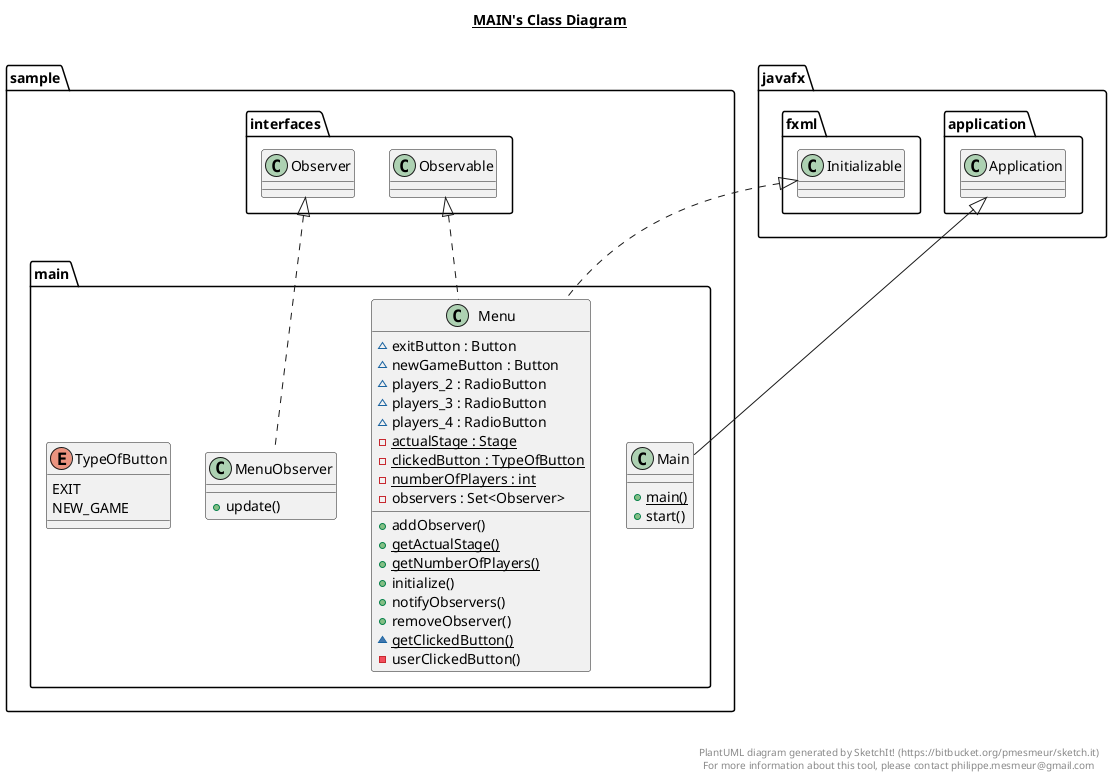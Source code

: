 @startuml

title __MAIN's Class Diagram__\n

  namespace sample.main {
    class sample.main.Main {
        {static} + main()
        + start()
    }
  }
  

  namespace sample.main {
    class sample.main.Menu {
        ~ exitButton : Button
        ~ newGameButton : Button
        ~ players_2 : RadioButton
        ~ players_3 : RadioButton
        ~ players_4 : RadioButton
        {static} - actualStage : Stage
        {static} - clickedButton : TypeOfButton
        {static} - numberOfPlayers : int
        - observers : Set<Observer>
        + addObserver()
        {static} + getActualStage()
        {static} + getNumberOfPlayers()
        + initialize()
        + notifyObservers()
        + removeObserver()
        {static} ~ getClickedButton()
        - userClickedButton()
    }
  }
  

  namespace sample.main {
    class sample.main.MenuObserver {
        + update()
    }
  }
  

  namespace sample.main {
    enum TypeOfButton {
      EXIT
      NEW_GAME
    }
  }
  

  sample.main.Main -up-|> javafx.application.Application
  sample.main.Menu .up.|> javafx.fxml.Initializable
  sample.main.Menu .up.|> sample.interfaces.Observable
  sample.main.MenuObserver .up.|> sample.interfaces.Observer


right footer


PlantUML diagram generated by SketchIt! (https://bitbucket.org/pmesmeur/sketch.it)
For more information about this tool, please contact philippe.mesmeur@gmail.com
endfooter

@enduml

